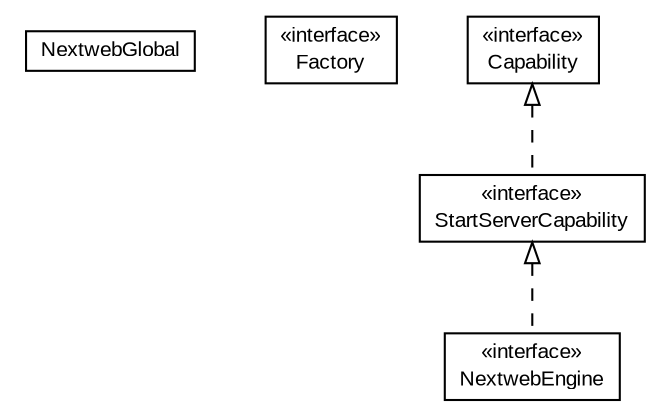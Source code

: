 #!/usr/local/bin/dot
#
# Class diagram 
# Generated by UMLGraph version 5.1 (http://www.umlgraph.org/)
#

digraph G {
	edge [fontname="arial",fontsize=10,labelfontname="arial",labelfontsize=10];
	node [fontname="arial",fontsize=10,shape=plaintext];
	nodesep=0.25;
	ranksep=0.5;
	// io.nextweb.engine.NextwebGlobal
	c1095 [label=<<table title="io.nextweb.engine.NextwebGlobal" border="0" cellborder="1" cellspacing="0" cellpadding="2" port="p" href="./NextwebGlobal.html">
		<tr><td><table border="0" cellspacing="0" cellpadding="1">
<tr><td align="center" balign="center"> NextwebGlobal </td></tr>
		</table></td></tr>
		</table>>, fontname="arial", fontcolor="black", fontsize=10.0];
	// io.nextweb.engine.Factory
	c1096 [label=<<table title="io.nextweb.engine.Factory" border="0" cellborder="1" cellspacing="0" cellpadding="2" port="p" href="./Factory.html">
		<tr><td><table border="0" cellspacing="0" cellpadding="1">
<tr><td align="center" balign="center"> &#171;interface&#187; </td></tr>
<tr><td align="center" balign="center"> Factory </td></tr>
		</table></td></tr>
		</table>>, fontname="arial", fontcolor="black", fontsize=10.0];
	// io.nextweb.engine.Capability
	c1097 [label=<<table title="io.nextweb.engine.Capability" border="0" cellborder="1" cellspacing="0" cellpadding="2" port="p" href="./Capability.html">
		<tr><td><table border="0" cellspacing="0" cellpadding="1">
<tr><td align="center" balign="center"> &#171;interface&#187; </td></tr>
<tr><td align="center" balign="center"> Capability </td></tr>
		</table></td></tr>
		</table>>, fontname="arial", fontcolor="black", fontsize=10.0];
	// io.nextweb.engine.StartServerCapability
	c1098 [label=<<table title="io.nextweb.engine.StartServerCapability" border="0" cellborder="1" cellspacing="0" cellpadding="2" port="p" href="./StartServerCapability.html">
		<tr><td><table border="0" cellspacing="0" cellpadding="1">
<tr><td align="center" balign="center"> &#171;interface&#187; </td></tr>
<tr><td align="center" balign="center"> StartServerCapability </td></tr>
		</table></td></tr>
		</table>>, fontname="arial", fontcolor="black", fontsize=10.0];
	// io.nextweb.engine.NextwebEngine
	c1099 [label=<<table title="io.nextweb.engine.NextwebEngine" border="0" cellborder="1" cellspacing="0" cellpadding="2" port="p" href="./NextwebEngine.html">
		<tr><td><table border="0" cellspacing="0" cellpadding="1">
<tr><td align="center" balign="center"> &#171;interface&#187; </td></tr>
<tr><td align="center" balign="center"> NextwebEngine </td></tr>
		</table></td></tr>
		</table>>, fontname="arial", fontcolor="black", fontsize=10.0];
	//io.nextweb.engine.StartServerCapability implements io.nextweb.engine.Capability
	c1097:p -> c1098:p [dir=back,arrowtail=empty,style=dashed];
	//io.nextweb.engine.NextwebEngine implements io.nextweb.engine.StartServerCapability
	c1098:p -> c1099:p [dir=back,arrowtail=empty,style=dashed];
}

